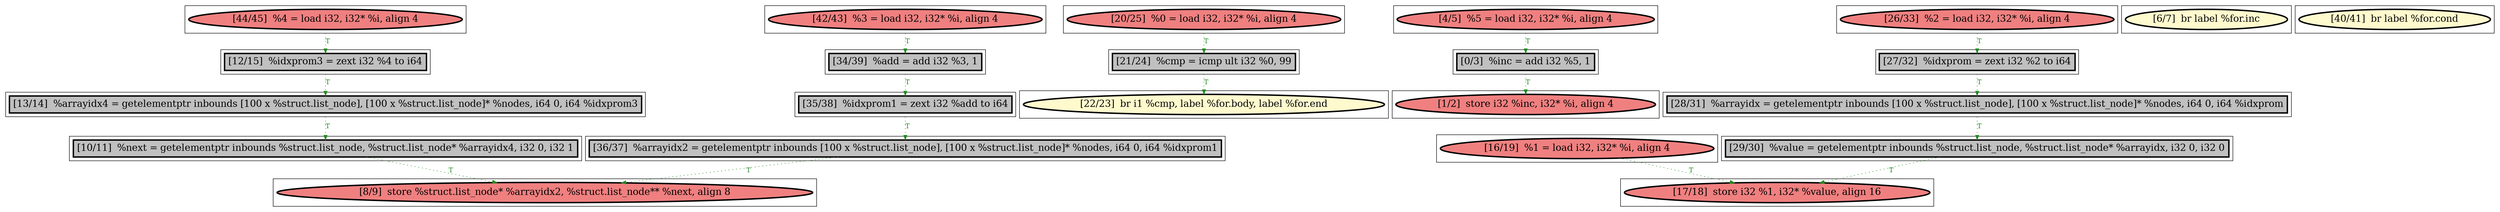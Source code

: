 
digraph G {



node809->node807 [style=dotted,color=forestgreen,label="T",fontcolor=forestgreen ]
node819->node817 [style=dotted,color=forestgreen,label="T",fontcolor=forestgreen ]
node825->node822 [style=dotted,color=forestgreen,label="T",fontcolor=forestgreen ]
node804->node823 [style=dotted,color=forestgreen,label="T",fontcolor=forestgreen ]
node816->node820 [style=dotted,color=forestgreen,label="T",fontcolor=forestgreen ]
node810->node811 [style=dotted,color=forestgreen,label="T",fontcolor=forestgreen ]
node811->node809 [style=dotted,color=forestgreen,label="T",fontcolor=forestgreen ]
node805->node804 [style=dotted,color=forestgreen,label="T",fontcolor=forestgreen ]
node814->node819 [style=dotted,color=forestgreen,label="T",fontcolor=forestgreen ]
node820->node821 [style=dotted,color=forestgreen,label="T",fontcolor=forestgreen ]
node817->node808 [style=dotted,color=forestgreen,label="T",fontcolor=forestgreen ]
node815->node810 [style=dotted,color=forestgreen,label="T",fontcolor=forestgreen ]
node812->node816 [style=dotted,color=forestgreen,label="T",fontcolor=forestgreen ]
node826->node824 [style=dotted,color=forestgreen,label="T",fontcolor=forestgreen ]
node822->node818 [style=dotted,color=forestgreen,label="T",fontcolor=forestgreen ]
node808->node807 [style=dotted,color=forestgreen,label="T",fontcolor=forestgreen ]
node821->node824 [style=dotted,color=forestgreen,label="T",fontcolor=forestgreen ]


subgraph cluster22 {


node826 [penwidth=3.0,fontsize=20,fillcolor=lightcoral,label="[16/19]  %1 = load i32, i32* %i, align 4",shape=ellipse,style=filled ]



}

subgraph cluster20 {


node824 [penwidth=3.0,fontsize=20,fillcolor=lightcoral,label="[17/18]  store i32 %1, i32* %value, align 16",shape=ellipse,style=filled ]



}

subgraph cluster18 {


node822 [penwidth=3.0,fontsize=20,fillcolor=grey,label="[21/24]  %cmp = icmp ult i32 %0, 99",shape=rectangle,style=filled ]



}

subgraph cluster16 {


node820 [penwidth=3.0,fontsize=20,fillcolor=grey,label="[28/31]  %arrayidx = getelementptr inbounds [100 x %struct.list_node], [100 x %struct.list_node]* %nodes, i64 0, i64 %idxprom",shape=rectangle,style=filled ]



}

subgraph cluster17 {


node821 [penwidth=3.0,fontsize=20,fillcolor=grey,label="[29/30]  %value = getelementptr inbounds %struct.list_node, %struct.list_node* %arrayidx, i32 0, i32 0",shape=rectangle,style=filled ]



}

subgraph cluster4 {


node808 [penwidth=3.0,fontsize=20,fillcolor=grey,label="[10/11]  %next = getelementptr inbounds %struct.list_node, %struct.list_node* %arrayidx4, i32 0, i32 1",shape=rectangle,style=filled ]



}

subgraph cluster3 {


node807 [penwidth=3.0,fontsize=20,fillcolor=lightcoral,label="[8/9]  store %struct.list_node* %arrayidx2, %struct.list_node** %next, align 8",shape=ellipse,style=filled ]



}

subgraph cluster2 {


node806 [penwidth=3.0,fontsize=20,fillcolor=lemonchiffon,label="[6/7]  br label %for.inc",shape=ellipse,style=filled ]



}

subgraph cluster1 {


node805 [penwidth=3.0,fontsize=20,fillcolor=lightcoral,label="[4/5]  %5 = load i32, i32* %i, align 4",shape=ellipse,style=filled ]



}

subgraph cluster12 {


node816 [penwidth=3.0,fontsize=20,fillcolor=grey,label="[27/32]  %idxprom = zext i32 %2 to i64",shape=rectangle,style=filled ]



}

subgraph cluster5 {


node809 [penwidth=3.0,fontsize=20,fillcolor=grey,label="[36/37]  %arrayidx2 = getelementptr inbounds [100 x %struct.list_node], [100 x %struct.list_node]* %nodes, i64 0, i64 %idxprom1",shape=rectangle,style=filled ]



}

subgraph cluster0 {


node804 [penwidth=3.0,fontsize=20,fillcolor=grey,label="[0/3]  %inc = add i32 %5, 1",shape=rectangle,style=filled ]



}

subgraph cluster6 {


node810 [penwidth=3.0,fontsize=20,fillcolor=grey,label="[34/39]  %add = add i32 %3, 1",shape=rectangle,style=filled ]



}

subgraph cluster14 {


node818 [penwidth=3.0,fontsize=20,fillcolor=lemonchiffon,label="[22/23]  br i1 %cmp, label %for.body, label %for.end",shape=ellipse,style=filled ]



}

subgraph cluster7 {


node811 [penwidth=3.0,fontsize=20,fillcolor=grey,label="[35/38]  %idxprom1 = zext i32 %add to i64",shape=rectangle,style=filled ]



}

subgraph cluster8 {


node812 [penwidth=3.0,fontsize=20,fillcolor=lightcoral,label="[26/33]  %2 = load i32, i32* %i, align 4",shape=ellipse,style=filled ]



}

subgraph cluster21 {


node825 [penwidth=3.0,fontsize=20,fillcolor=lightcoral,label="[20/25]  %0 = load i32, i32* %i, align 4",shape=ellipse,style=filled ]



}

subgraph cluster9 {


node813 [penwidth=3.0,fontsize=20,fillcolor=lemonchiffon,label="[40/41]  br label %for.cond",shape=ellipse,style=filled ]



}

subgraph cluster19 {


node823 [penwidth=3.0,fontsize=20,fillcolor=lightcoral,label="[1/2]  store i32 %inc, i32* %i, align 4",shape=ellipse,style=filled ]



}

subgraph cluster10 {


node814 [penwidth=3.0,fontsize=20,fillcolor=lightcoral,label="[44/45]  %4 = load i32, i32* %i, align 4",shape=ellipse,style=filled ]



}

subgraph cluster11 {


node815 [penwidth=3.0,fontsize=20,fillcolor=lightcoral,label="[42/43]  %3 = load i32, i32* %i, align 4",shape=ellipse,style=filled ]



}

subgraph cluster13 {


node817 [penwidth=3.0,fontsize=20,fillcolor=grey,label="[13/14]  %arrayidx4 = getelementptr inbounds [100 x %struct.list_node], [100 x %struct.list_node]* %nodes, i64 0, i64 %idxprom3",shape=rectangle,style=filled ]



}

subgraph cluster15 {


node819 [penwidth=3.0,fontsize=20,fillcolor=grey,label="[12/15]  %idxprom3 = zext i32 %4 to i64",shape=rectangle,style=filled ]



}

}
